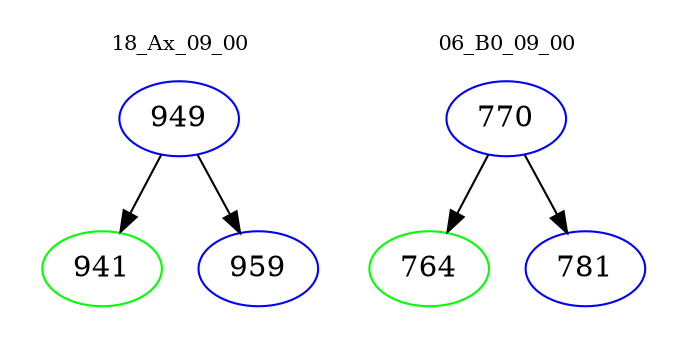 digraph{
subgraph cluster_0 {
color = white
label = "18_Ax_09_00";
fontsize=10;
T0_949 [label="949", color="blue"]
T0_949 -> T0_941 [color="black"]
T0_941 [label="941", color="green"]
T0_949 -> T0_959 [color="black"]
T0_959 [label="959", color="blue"]
}
subgraph cluster_1 {
color = white
label = "06_B0_09_00";
fontsize=10;
T1_770 [label="770", color="blue"]
T1_770 -> T1_764 [color="black"]
T1_764 [label="764", color="green"]
T1_770 -> T1_781 [color="black"]
T1_781 [label="781", color="blue"]
}
}
